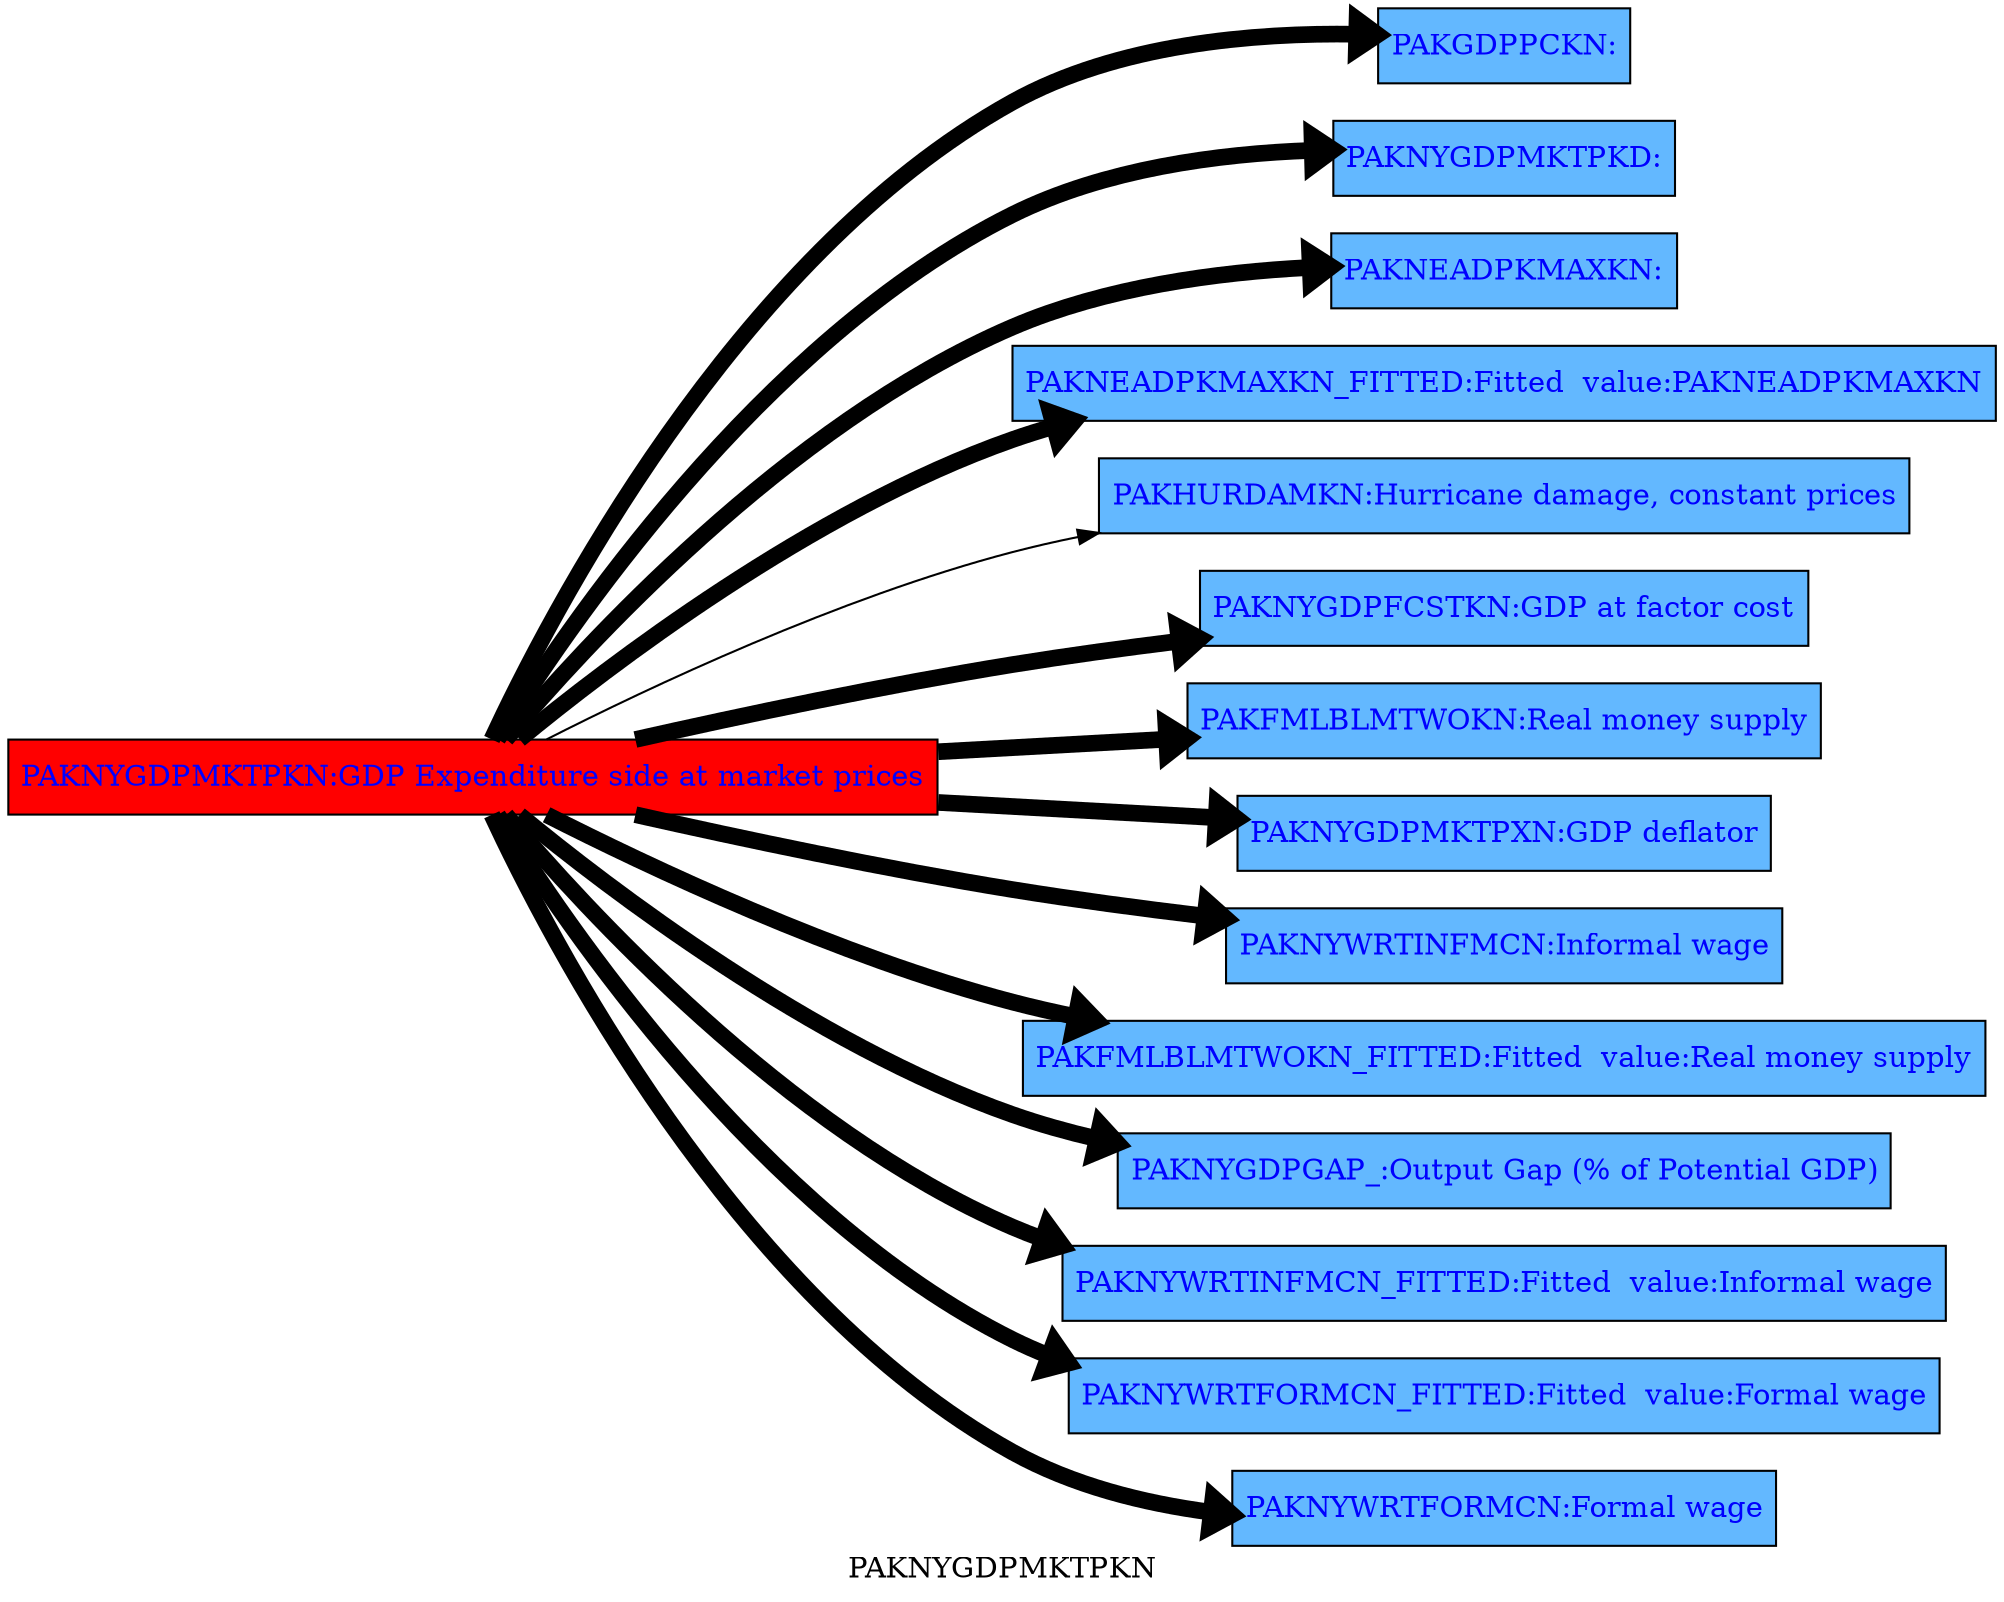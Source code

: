 digraph TD { rankdir ="LR" 
{node  [margin=0.025 fontcolor=blue style=filled ] 
 "PAKGDPPCKN" [ shape=box fillcolor= steelblue1 tooltip="PAKGDPPCKN&#10;FRML  &lt;&gt; PAKGDPPCKN = (PAKNYGDPMKTPKN/PAKSPPOPTOTL) &#36;"  margin=0.025 fontcolor=blue style = filled  label=<<TABLE BORDER='0' CELLBORDER = '0' style = "filled"  > <TR><TD tooltip="PAKGDPPCKN&#10;FRML  &lt;&gt; PAKGDPPCKN = (PAKNYGDPMKTPKN/PAKSPPOPTOTL) &#36;">PAKGDPPCKN:</TD></TR> </TABLE>> ]
"PAKNYGDPMKTPKD" [ shape=box fillcolor= steelblue1 tooltip="PAKNYGDPMKTPKD&#10;FRML  &lt;&gt; PAKNYGDPMKTPKD = (PAKNYGDPMKTPKN*((PAKNYGDPMKTPCN_VALUE_2010)/((PAKNYGDPMKTPKN_VALUE_2010))))/(PAKPANUSATLS_VALUE_2010) &#36;"  margin=0.025 fontcolor=blue style = filled  label=<<TABLE BORDER='0' CELLBORDER = '0' style = "filled"  > <TR><TD tooltip="PAKNYGDPMKTPKD&#10;FRML  &lt;&gt; PAKNYGDPMKTPKD = (PAKNYGDPMKTPKN*((PAKNYGDPMKTPCN_VALUE_2010)/((PAKNYGDPMKTPKN_VALUE_2010))))/(PAKPANUSATLS_VALUE_2010) &#36;">PAKNYGDPMKTPKD:</TD></TR> </TABLE>> ]
"PAKNEADPKMAXKN" [ shape=box fillcolor= steelblue1 tooltip="PAKNEADPKMAXKN&#10;FRML &lt;Z,EXO&gt; PAKNEADPKMAXKN = (0*DUMH+((1+0.01)/(0.01+PAKDEPR))*(PAKAVDAMAGE/100)*PAKNYGDPMKTPKN + PAKNEADPKMAXKN_A)* (1-PAKNEADPKMAXKN_D)+ PAKNEADPKMAXKN_X*PAKNEADPKMAXKN_D  &#36;"  margin=0.025 fontcolor=blue style = filled  label=<<TABLE BORDER='0' CELLBORDER = '0' style = "filled"  > <TR><TD tooltip="PAKNEADPKMAXKN&#10;FRML &lt;Z,EXO&gt; PAKNEADPKMAXKN = (0*DUMH+((1+0.01)/(0.01+PAKDEPR))*(PAKAVDAMAGE/100)*PAKNYGDPMKTPKN + PAKNEADPKMAXKN_A)* (1-PAKNEADPKMAXKN_D)+ PAKNEADPKMAXKN_X*PAKNEADPKMAXKN_D  &#36;">PAKNEADPKMAXKN:</TD></TR> </TABLE>> ]
"PAKNEADPKMAXKN_FITTED" [ shape=box fillcolor= steelblue1 tooltip="Fitted  value:PAKNEADPKMAXKN&#10;FRML &lt;FIT&gt; PAKNEADPKMAXKN_FITTED = 0*DUMH+((1+0.01)/(0.01+PAKDEPR))*(PAKAVDAMAGE/100)*PAKNYGDPMKTPKN &#36;"  margin=0.025 fontcolor=blue style = filled  label=<<TABLE BORDER='0' CELLBORDER = '0' style = "filled"  > <TR><TD tooltip="Fitted  value:PAKNEADPKMAXKN&#10;FRML &lt;FIT&gt; PAKNEADPKMAXKN_FITTED = 0*DUMH+((1+0.01)/(0.01+PAKDEPR))*(PAKAVDAMAGE/100)*PAKNYGDPMKTPKN &#36;">PAKNEADPKMAXKN_FITTED:Fitted  value:PAKNEADPKMAXKN</TD></TR> </TABLE>> ]
"PAKHURDAMKN" [ shape=box fillcolor= steelblue1 tooltip="Hurricane damage, constant prices&#10;FRML  &lt;&gt; PAKHURDAMKN = (PAKNEHURAVERKN_/100)*PAKNYGDPMKTPKN(-1)*(1-PAKNEHURPTVTKN) &#36;"  margin=0.025 fontcolor=blue style = filled  label=<<TABLE BORDER='0' CELLBORDER = '0' style = "filled"  > <TR><TD tooltip="Hurricane damage, constant prices&#10;FRML  &lt;&gt; PAKHURDAMKN = (PAKNEHURAVERKN_/100)*PAKNYGDPMKTPKN(-1)*(1-PAKNEHURPTVTKN) &#36;">PAKHURDAMKN:Hurricane damage, constant prices</TD></TR> </TABLE>> ]
"PAKNYGDPMKTPKN" [ shape=box fillcolor= red tooltip="GDP Expenditure side at market prices&#10;FRML  &lt;&gt; PAKNYGDPMKTPKN = PAKNECONPRVTKN+PAKNECONGOVTKN+PAKNEGDIFTOTKN+PAKNEGDISTKBKN+PAKNEEXPGNFSKN-PAKNEIMPGNFSKN+PAKNYGDPDISCKN+PAKADAP*PAKDISPREPKN &#36;"  margin=0.025 fontcolor=blue style = filled  label=<<TABLE BORDER='0' CELLBORDER = '0' style = "filled"  > <TR><TD tooltip="GDP Expenditure side at market prices&#10;FRML  &lt;&gt; PAKNYGDPMKTPKN = PAKNECONPRVTKN+PAKNECONGOVTKN+PAKNEGDIFTOTKN+PAKNEGDISTKBKN+PAKNEEXPGNFSKN-PAKNEIMPGNFSKN+PAKNYGDPDISCKN+PAKADAP*PAKDISPREPKN &#36;">PAKNYGDPMKTPKN:GDP Expenditure side at market prices</TD></TR> </TABLE>> ]
"PAKNYGDPFCSTKN" [ shape=box fillcolor= steelblue1 tooltip="GDP at factor cost&#10;FRML  &lt;&gt; PAKNYGDPFCSTKN = PAKNYGDPMKTPKN-PAKNYTAXNINDKN &#36;"  margin=0.025 fontcolor=blue style = filled  label=<<TABLE BORDER='0' CELLBORDER = '0' style = "filled"  > <TR><TD tooltip="GDP at factor cost&#10;FRML  &lt;&gt; PAKNYGDPFCSTKN = PAKNYGDPMKTPKN-PAKNYTAXNINDKN &#36;">PAKNYGDPFCSTKN:GDP at factor cost</TD></TR> </TABLE>> ]
"PAKFMLBLMTWOKN" [ shape=box fillcolor= steelblue1 tooltip="Real money supply&#10;FRML &lt;Z,EXO&gt; PAKFMLBLMTWOKN = (PAKFMLBLMTWOKN(-1)*EXP(-PAKFMLBLMTWOKN_A+ (-0.2*(LOG(PAKFMLBLMTWOKN(-1))-LOG(PAKNYGDPMKTPKN(-1))+0.1*PAKFMLBLPOLYXN(-1)/100-LOG(PAKVELOCITY(-1)))-0.32628131688075+0.7*((LOG(PAKNYGDPMKTPKN))-(LOG(PAKNYGDPMKTPKN(-1))))-1*((PAKFMLBLPOLYXN/100)-(PAKFMLBLPOLYXN(-1)/100))-((LOG(PAKVELOCITY))-(LOG(PAKVELOCITY(-1))))) )) * (1-PAKFMLBLMTWOKN_D)+ PAKFMLBLMTWOKN_X*PAKFMLBLMTWOKN_D  &#36;"  margin=0.025 fontcolor=blue style = filled  label=<<TABLE BORDER='0' CELLBORDER = '0' style = "filled"  > <TR><TD tooltip="Real money supply&#10;FRML &lt;Z,EXO&gt; PAKFMLBLMTWOKN = (PAKFMLBLMTWOKN(-1)*EXP(-PAKFMLBLMTWOKN_A+ (-0.2*(LOG(PAKFMLBLMTWOKN(-1))-LOG(PAKNYGDPMKTPKN(-1))+0.1*PAKFMLBLPOLYXN(-1)/100-LOG(PAKVELOCITY(-1)))-0.32628131688075+0.7*((LOG(PAKNYGDPMKTPKN))-(LOG(PAKNYGDPMKTPKN(-1))))-1*((PAKFMLBLPOLYXN/100)-(PAKFMLBLPOLYXN(-1)/100))-((LOG(PAKVELOCITY))-(LOG(PAKVELOCITY(-1))))) )) * (1-PAKFMLBLMTWOKN_D)+ PAKFMLBLMTWOKN_X*PAKFMLBLMTWOKN_D  &#36;">PAKFMLBLMTWOKN:Real money supply</TD></TR> </TABLE>> ]
"PAKNYGDPMKTPXN" [ shape=box fillcolor= steelblue1 tooltip="GDP deflator&#10;FRML  &lt;&gt; PAKNYGDPMKTPXN = PAKNYGDPMKTPCN/PAKNYGDPMKTPKN &#36;"  margin=0.025 fontcolor=blue style = filled  label=<<TABLE BORDER='0' CELLBORDER = '0' style = "filled"  > <TR><TD tooltip="GDP deflator&#10;FRML  &lt;&gt; PAKNYGDPMKTPXN = PAKNYGDPMKTPCN/PAKNYGDPMKTPKN &#36;">PAKNYGDPMKTPXN:GDP deflator</TD></TR> </TABLE>> ]
"PAKNYWRTINFMCN" [ shape=box fillcolor= steelblue1 tooltip="Informal wage&#10;FRML &lt;Z,EXO&gt; PAKNYWRTINFMCN = (PAKNYWRTINFMCN(-1)*EXP(-PAKNYWRTINFMCN_A+ (-0.122614247140616-0.3*(LOG(PAKNYWRTINFMCN(-1))-LOG(PAKNYGDPFCSTXN(-1))-LOG(PAKNYGDPPOTLKN(-1)/PAKLMEMPSTRLCN(-1)))+0.2*((LOG(PAKNYWRTINFMCN(-1)))-(LOG(PAKNYWRTINFMCN(-2))))+(1-0.2)*(0.5*((LOG(PAKNYGDPFCSTXN(-1)))-(LOG(PAKNYGDPFCSTXN(-2))))+0.5*(PAKINFLEXPT/100)+((LOG(PAKNYGDPMKTPKN/PAKLMEMPSTRLCN))-(LOG(PAKNYGDPMKTPKN(-1)/PAKLMEMPSTRLCN(-1)))))-0.2*(PAKLMUNRTOTLCN-PAKLMUNRSTRLCN)/100+0.15347529018182*DURING_2000-0.183372342445734*DURING_2001) )) * (1-PAKNYWRTINFMCN_D)+ PAKNYWRTINFMCN_X*PAKNYWRTINFMCN_D  &#36;"  margin=0.025 fontcolor=blue style = filled  label=<<TABLE BORDER='0' CELLBORDER = '0' style = "filled"  > <TR><TD tooltip="Informal wage&#10;FRML &lt;Z,EXO&gt; PAKNYWRTINFMCN = (PAKNYWRTINFMCN(-1)*EXP(-PAKNYWRTINFMCN_A+ (-0.122614247140616-0.3*(LOG(PAKNYWRTINFMCN(-1))-LOG(PAKNYGDPFCSTXN(-1))-LOG(PAKNYGDPPOTLKN(-1)/PAKLMEMPSTRLCN(-1)))+0.2*((LOG(PAKNYWRTINFMCN(-1)))-(LOG(PAKNYWRTINFMCN(-2))))+(1-0.2)*(0.5*((LOG(PAKNYGDPFCSTXN(-1)))-(LOG(PAKNYGDPFCSTXN(-2))))+0.5*(PAKINFLEXPT/100)+((LOG(PAKNYGDPMKTPKN/PAKLMEMPSTRLCN))-(LOG(PAKNYGDPMKTPKN(-1)/PAKLMEMPSTRLCN(-1)))))-0.2*(PAKLMUNRTOTLCN-PAKLMUNRSTRLCN)/100+0.15347529018182*DURING_2000-0.183372342445734*DURING_2001) )) * (1-PAKNYWRTINFMCN_D)+ PAKNYWRTINFMCN_X*PAKNYWRTINFMCN_D  &#36;">PAKNYWRTINFMCN:Informal wage</TD></TR> </TABLE>> ]
"PAKFMLBLMTWOKN_FITTED" [ shape=box fillcolor= steelblue1 tooltip="Fitted  value:Real money supply&#10;FRML &lt;FIT&gt; PAKFMLBLMTWOKN_FITTED = PAKFMLBLMTWOKN(-1)*EXP( (-0.2*(LOG(PAKFMLBLMTWOKN(-1))-LOG(PAKNYGDPMKTPKN(-1))+0.1*PAKFMLBLPOLYXN(-1)/100-LOG(PAKVELOCITY(-1)))-0.32628131688075+0.7*((LOG(PAKNYGDPMKTPKN))-(LOG(PAKNYGDPMKTPKN(-1))))-1*((PAKFMLBLPOLYXN/100)-(PAKFMLBLPOLYXN(-1)/100))-((LOG(PAKVELOCITY))-(LOG(PAKVELOCITY(-1))))) ) &#36;"  margin=0.025 fontcolor=blue style = filled  label=<<TABLE BORDER='0' CELLBORDER = '0' style = "filled"  > <TR><TD tooltip="Fitted  value:Real money supply&#10;FRML &lt;FIT&gt; PAKFMLBLMTWOKN_FITTED = PAKFMLBLMTWOKN(-1)*EXP( (-0.2*(LOG(PAKFMLBLMTWOKN(-1))-LOG(PAKNYGDPMKTPKN(-1))+0.1*PAKFMLBLPOLYXN(-1)/100-LOG(PAKVELOCITY(-1)))-0.32628131688075+0.7*((LOG(PAKNYGDPMKTPKN))-(LOG(PAKNYGDPMKTPKN(-1))))-1*((PAKFMLBLPOLYXN/100)-(PAKFMLBLPOLYXN(-1)/100))-((LOG(PAKVELOCITY))-(LOG(PAKVELOCITY(-1))))) ) &#36;">PAKFMLBLMTWOKN_FITTED:Fitted  value:Real money supply</TD></TR> </TABLE>> ]
"PAKNYGDPGAP_" [ shape=box fillcolor= steelblue1 tooltip="Output Gap (% of Potential GDP)&#10;FRML  &lt;&gt; PAKNYGDPGAP_ = ((PAKNYGDPMKTPKN/PAKNYGDPPOTLKN-1)*100) &#36;"  margin=0.025 fontcolor=blue style = filled  label=<<TABLE BORDER='0' CELLBORDER = '0' style = "filled"  > <TR><TD tooltip="Output Gap (% of Potential GDP)&#10;FRML  &lt;&gt; PAKNYGDPGAP_ = ((PAKNYGDPMKTPKN/PAKNYGDPPOTLKN-1)*100) &#36;">PAKNYGDPGAP_:Output Gap (% of Potential GDP)</TD></TR> </TABLE>> ]
"PAKNYWRTINFMCN_FITTED" [ shape=box fillcolor= steelblue1 tooltip="Fitted  value:Informal wage&#10;FRML &lt;FIT&gt; PAKNYWRTINFMCN_FITTED = PAKNYWRTINFMCN(-1)*EXP( (-0.122614247140616-0.3*(LOG(PAKNYWRTINFMCN(-1))-LOG(PAKNYGDPFCSTXN(-1))-LOG(PAKNYGDPPOTLKN(-1)/PAKLMEMPSTRLCN(-1)))+0.2*((LOG(PAKNYWRTINFMCN(-1)))-(LOG(PAKNYWRTINFMCN(-2))))+(1-0.2)*(0.5*((LOG(PAKNYGDPFCSTXN(-1)))-(LOG(PAKNYGDPFCSTXN(-2))))+0.5*(PAKINFLEXPT/100)+((LOG(PAKNYGDPMKTPKN/PAKLMEMPSTRLCN))-(LOG(PAKNYGDPMKTPKN(-1)/PAKLMEMPSTRLCN(-1)))))-0.2*(PAKLMUNRTOTLCN-PAKLMUNRSTRLCN)/100+0.15347529018182*DURING_2000-0.183372342445734*DURING_2001) ) &#36;"  margin=0.025 fontcolor=blue style = filled  label=<<TABLE BORDER='0' CELLBORDER = '0' style = "filled"  > <TR><TD tooltip="Fitted  value:Informal wage&#10;FRML &lt;FIT&gt; PAKNYWRTINFMCN_FITTED = PAKNYWRTINFMCN(-1)*EXP( (-0.122614247140616-0.3*(LOG(PAKNYWRTINFMCN(-1))-LOG(PAKNYGDPFCSTXN(-1))-LOG(PAKNYGDPPOTLKN(-1)/PAKLMEMPSTRLCN(-1)))+0.2*((LOG(PAKNYWRTINFMCN(-1)))-(LOG(PAKNYWRTINFMCN(-2))))+(1-0.2)*(0.5*((LOG(PAKNYGDPFCSTXN(-1)))-(LOG(PAKNYGDPFCSTXN(-2))))+0.5*(PAKINFLEXPT/100)+((LOG(PAKNYGDPMKTPKN/PAKLMEMPSTRLCN))-(LOG(PAKNYGDPMKTPKN(-1)/PAKLMEMPSTRLCN(-1)))))-0.2*(PAKLMUNRTOTLCN-PAKLMUNRSTRLCN)/100+0.15347529018182*DURING_2000-0.183372342445734*DURING_2001) ) &#36;">PAKNYWRTINFMCN_FITTED:Fitted  value:Informal wage</TD></TR> </TABLE>> ]
"PAKNYWRTFORMCN_FITTED" [ shape=box fillcolor= steelblue1 tooltip="Fitted  value:Formal wage&#10;FRML &lt;FIT&gt; PAKNYWRTFORMCN_FITTED = PAKNYWRTFORMCN(-1)*EXP( (-0.120164450250183-0.3*(LOG(PAKNYWRTFORMCN(-1))-LOG(PAKNYGDPFCSTXN(-1))-LOG(PAKNYGDPPOTLKN(-1)/PAKLMEMPSTRLCN(-1)))+0.2*((LOG(PAKNYWRTFORMCN(-1)))-(LOG(PAKNYWRTFORMCN(-2))))+(1-0.2)*(0.5*((LOG(PAKNYGDPFCSTXN(-1)))-(LOG(PAKNYGDPFCSTXN(-2))))+0.5*(PAKINFLEXPT/100)+((LOG(PAKNYGDPMKTPKN/PAKLMEMPSTRLCN))-(LOG(PAKNYGDPMKTPKN(-1)/PAKLMEMPSTRLCN(-1)))))-0.2*(PAKLMUNRTOTLCN-PAKLMUNRSTRLCN)/100+0.15233813938029*DURING_2000-0.183411483907703*DURING_2001) ) &#36;"  margin=0.025 fontcolor=blue style = filled  label=<<TABLE BORDER='0' CELLBORDER = '0' style = "filled"  > <TR><TD tooltip="Fitted  value:Formal wage&#10;FRML &lt;FIT&gt; PAKNYWRTFORMCN_FITTED = PAKNYWRTFORMCN(-1)*EXP( (-0.120164450250183-0.3*(LOG(PAKNYWRTFORMCN(-1))-LOG(PAKNYGDPFCSTXN(-1))-LOG(PAKNYGDPPOTLKN(-1)/PAKLMEMPSTRLCN(-1)))+0.2*((LOG(PAKNYWRTFORMCN(-1)))-(LOG(PAKNYWRTFORMCN(-2))))+(1-0.2)*(0.5*((LOG(PAKNYGDPFCSTXN(-1)))-(LOG(PAKNYGDPFCSTXN(-2))))+0.5*(PAKINFLEXPT/100)+((LOG(PAKNYGDPMKTPKN/PAKLMEMPSTRLCN))-(LOG(PAKNYGDPMKTPKN(-1)/PAKLMEMPSTRLCN(-1)))))-0.2*(PAKLMUNRTOTLCN-PAKLMUNRSTRLCN)/100+0.15233813938029*DURING_2000-0.183411483907703*DURING_2001) ) &#36;">PAKNYWRTFORMCN_FITTED:Fitted  value:Formal wage</TD></TR> </TABLE>> ]
"PAKNYWRTFORMCN" [ shape=box fillcolor= steelblue1 tooltip="Formal wage&#10;FRML &lt;Z,EXO&gt; PAKNYWRTFORMCN = (PAKNYWRTFORMCN(-1)*EXP(-PAKNYWRTFORMCN_A+ (-0.120164450250183-0.3*(LOG(PAKNYWRTFORMCN(-1))-LOG(PAKNYGDPFCSTXN(-1))-LOG(PAKNYGDPPOTLKN(-1)/PAKLMEMPSTRLCN(-1)))+0.2*((LOG(PAKNYWRTFORMCN(-1)))-(LOG(PAKNYWRTFORMCN(-2))))+(1-0.2)*(0.5*((LOG(PAKNYGDPFCSTXN(-1)))-(LOG(PAKNYGDPFCSTXN(-2))))+0.5*(PAKINFLEXPT/100)+((LOG(PAKNYGDPMKTPKN/PAKLMEMPSTRLCN))-(LOG(PAKNYGDPMKTPKN(-1)/PAKLMEMPSTRLCN(-1)))))-0.2*(PAKLMUNRTOTLCN-PAKLMUNRSTRLCN)/100+0.15233813938029*DURING_2000-0.183411483907703*DURING_2001) )) * (1-PAKNYWRTFORMCN_D)+ PAKNYWRTFORMCN_X*PAKNYWRTFORMCN_D  &#36;"  margin=0.025 fontcolor=blue style = filled  label=<<TABLE BORDER='0' CELLBORDER = '0' style = "filled"  > <TR><TD tooltip="Formal wage&#10;FRML &lt;Z,EXO&gt; PAKNYWRTFORMCN = (PAKNYWRTFORMCN(-1)*EXP(-PAKNYWRTFORMCN_A+ (-0.120164450250183-0.3*(LOG(PAKNYWRTFORMCN(-1))-LOG(PAKNYGDPFCSTXN(-1))-LOG(PAKNYGDPPOTLKN(-1)/PAKLMEMPSTRLCN(-1)))+0.2*((LOG(PAKNYWRTFORMCN(-1)))-(LOG(PAKNYWRTFORMCN(-2))))+(1-0.2)*(0.5*((LOG(PAKNYGDPFCSTXN(-1)))-(LOG(PAKNYGDPFCSTXN(-2))))+0.5*(PAKINFLEXPT/100)+((LOG(PAKNYGDPMKTPKN/PAKLMEMPSTRLCN))-(LOG(PAKNYGDPMKTPKN(-1)/PAKLMEMPSTRLCN(-1)))))-0.2*(PAKLMUNRTOTLCN-PAKLMUNRSTRLCN)/100+0.15233813938029*DURING_2000-0.183411483907703*DURING_2001) )) * (1-PAKNYWRTFORMCN_D)+ PAKNYWRTFORMCN_X*PAKNYWRTFORMCN_D  &#36;">PAKNYWRTFORMCN:Formal wage</TD></TR> </TABLE>> ] 
} 
"PAKNYGDPMKTPKN" -> "PAKFMLBLMTWOKN_FITTED" [ style = filled tooltip=" PAKNYGDPMKTPKN -> PAKFMLBLMTWOKN_FITTED Min. att. -360%  max: 149%" href="bogus" penwidth = 8.0 ]
"PAKNYGDPMKTPKN" -> "PAKNEADPKMAXKN" [ style = filled tooltip=" PAKNYGDPMKTPKN -> PAKNEADPKMAXKN Min. att. 100%  max: 100%" href="bogus" penwidth = 8.0 ]
"PAKNYGDPMKTPKN" -> "PAKNEADPKMAXKN_FITTED" [ style = filled tooltip=" PAKNYGDPMKTPKN -> PAKNEADPKMAXKN_FITTED Min. att. 100%  max: 100%" href="bogus" penwidth = 8.0 ]
"PAKNYGDPMKTPKN" -> "PAKHURDAMKN" [ style = filled tooltip=" PAKNYGDPMKTPKN -> PAKHURDAMKN Min. att. 0%  max: 0%" href="bogus" penwidth = 1.0 ]
"PAKNYGDPMKTPKN" -> "PAKNYGDPMKTPKD" [ style = filled tooltip=" PAKNYGDPMKTPKN -> PAKNYGDPMKTPKD Min. att. 100%  max: 100%" href="bogus" penwidth = 8.0 ]
"PAKNYGDPMKTPKN" -> "PAKNYGDPFCSTKN" [ style = filled tooltip=" PAKNYGDPMKTPKN -> PAKNYGDPFCSTKN Min. att. 100%  max: 100%" href="bogus" penwidth = 8.0 ]
"PAKNYGDPMKTPKN" -> "PAKNYWRTFORMCN" [ style = filled tooltip=" PAKNYGDPMKTPKN -> PAKNYWRTFORMCN Min. att. -3148%  max: 101%" href="bogus" penwidth = 8.0 ]
"PAKNYGDPMKTPKN" -> "PAKNYGDPGAP_" [ style = filled tooltip=" PAKNYGDPMKTPKN -> PAKNYGDPGAP_ Min. att. -78566%  max: 128265%" href="bogus" penwidth = 8.0 ]
"PAKNYGDPMKTPKN" -> "PAKFMLBLMTWOKN" [ style = filled tooltip=" PAKNYGDPMKTPKN -> PAKFMLBLMTWOKN Min. att. -360%  max: 149%" href="bogus" penwidth = 8.0 ]
"PAKNYGDPMKTPKN" -> "PAKNYGDPMKTPXN" [ style = filled tooltip=" PAKNYGDPMKTPKN -> PAKNYGDPMKTPXN Min. att. -81%  max: 46%" href="bogus" penwidth = 8.0 ]
"PAKNYGDPMKTPKN" -> "PAKNYWRTINFMCN_FITTED" [ style = filled tooltip=" PAKNYGDPMKTPKN -> PAKNYWRTINFMCN_FITTED Min. att. -3148%  max: 101%" href="bogus" penwidth = 8.0 ]
"PAKNYGDPMKTPKN" -> "PAKNYWRTFORMCN_FITTED" [ style = filled tooltip=" PAKNYGDPMKTPKN -> PAKNYWRTFORMCN_FITTED Min. att. -3148%  max: 101%" href="bogus" penwidth = 8.0 ]
"PAKNYGDPMKTPKN" -> "PAKGDPPCKN" [ style = filled tooltip=" PAKNYGDPMKTPKN -> PAKGDPPCKN Min. att. 100%  max: 100%" href="bogus" penwidth = 8.0 ]
"PAKNYGDPMKTPKN" -> "PAKNYWRTINFMCN" [ style = filled tooltip=" PAKNYGDPMKTPKN -> PAKNYWRTINFMCN Min. att. -3148%  max: 101%" href="bogus" penwidth = 8.0 ]
{ rank = source; "PAKNYGDPMKTPKN"  ; }
 label = "PAKNYGDPMKTPKN";
}